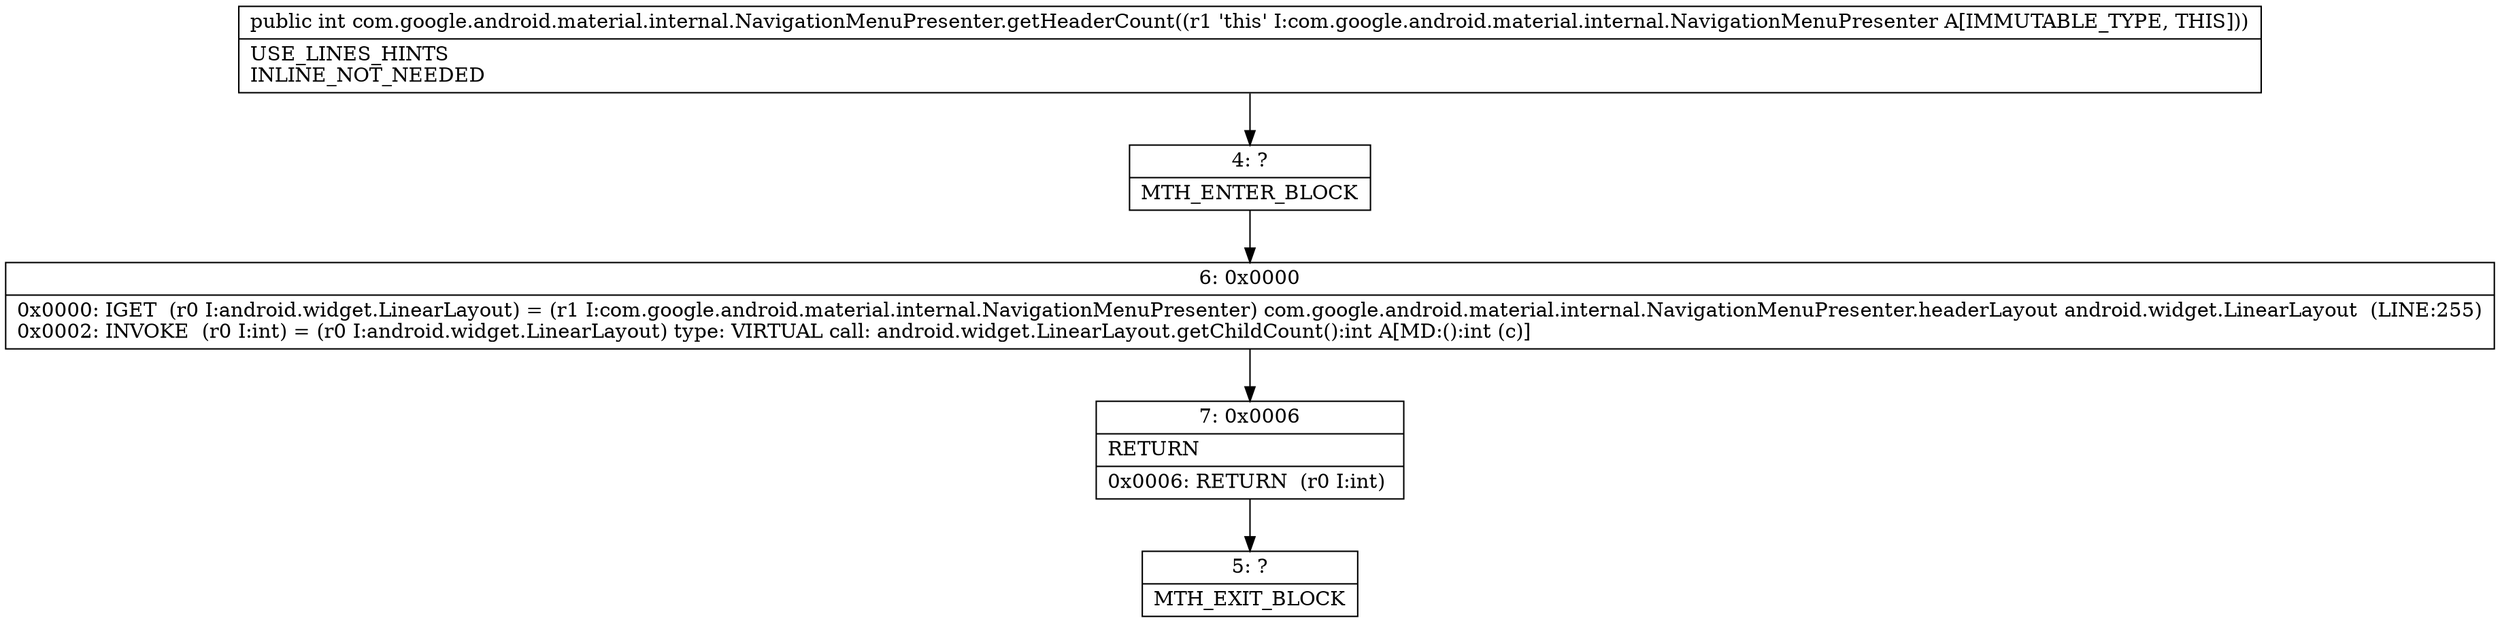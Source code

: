 digraph "CFG forcom.google.android.material.internal.NavigationMenuPresenter.getHeaderCount()I" {
Node_4 [shape=record,label="{4\:\ ?|MTH_ENTER_BLOCK\l}"];
Node_6 [shape=record,label="{6\:\ 0x0000|0x0000: IGET  (r0 I:android.widget.LinearLayout) = (r1 I:com.google.android.material.internal.NavigationMenuPresenter) com.google.android.material.internal.NavigationMenuPresenter.headerLayout android.widget.LinearLayout  (LINE:255)\l0x0002: INVOKE  (r0 I:int) = (r0 I:android.widget.LinearLayout) type: VIRTUAL call: android.widget.LinearLayout.getChildCount():int A[MD:():int (c)]\l}"];
Node_7 [shape=record,label="{7\:\ 0x0006|RETURN\l|0x0006: RETURN  (r0 I:int) \l}"];
Node_5 [shape=record,label="{5\:\ ?|MTH_EXIT_BLOCK\l}"];
MethodNode[shape=record,label="{public int com.google.android.material.internal.NavigationMenuPresenter.getHeaderCount((r1 'this' I:com.google.android.material.internal.NavigationMenuPresenter A[IMMUTABLE_TYPE, THIS]))  | USE_LINES_HINTS\lINLINE_NOT_NEEDED\l}"];
MethodNode -> Node_4;Node_4 -> Node_6;
Node_6 -> Node_7;
Node_7 -> Node_5;
}

